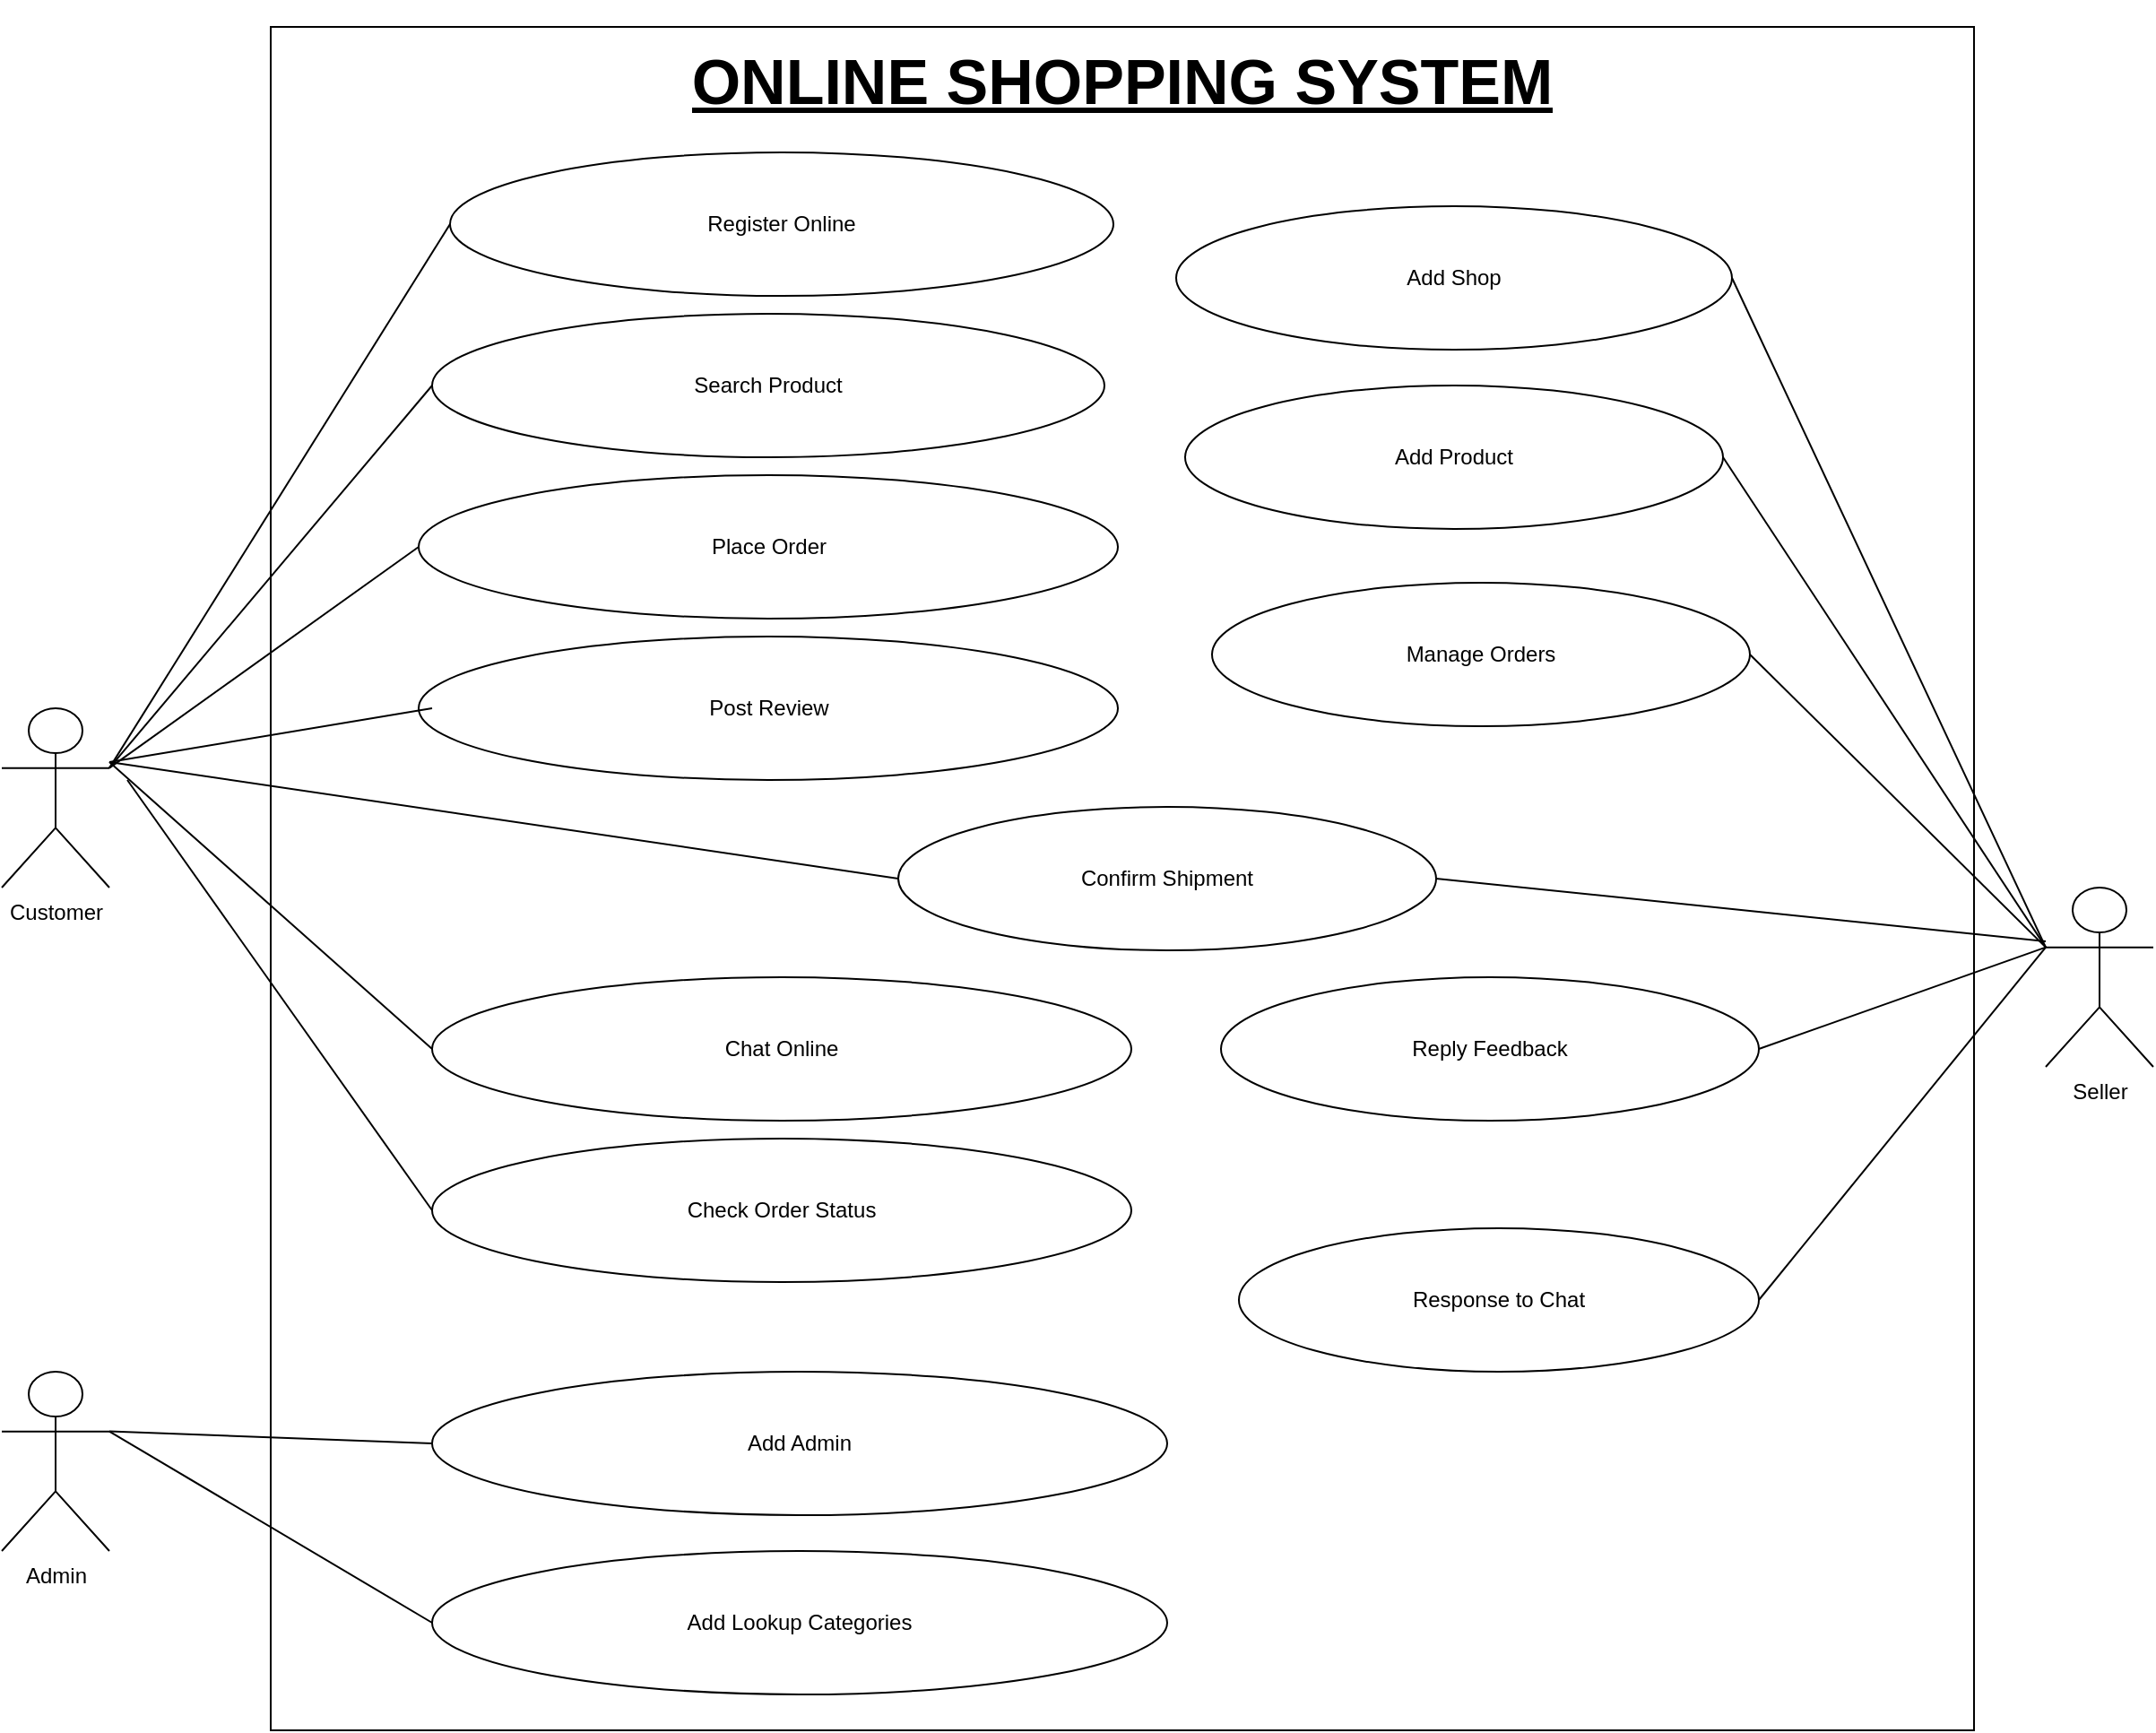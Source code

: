 <mxfile version="20.8.15" type="device"><diagram id="G6QnMUUt4XmfxBZcOG8-" name="Page-1"><mxGraphModel dx="1867" dy="768" grid="1" gridSize="10" guides="1" tooltips="1" connect="1" arrows="1" fold="1" page="1" pageScale="1" pageWidth="1100" pageHeight="850" math="0" shadow="0"><root><mxCell id="0"/><mxCell id="1" parent="0"/><mxCell id="fWtYeqt3amqh9H3ykO3M-1" value="Customer" style="shape=umlActor;verticalLabelPosition=bottom;verticalAlign=top;html=1;outlineConnect=0;" parent="1" vertex="1"><mxGeometry x="60" y="460" width="60" height="100" as="geometry"/></mxCell><mxCell id="fWtYeqt3amqh9H3ykO3M-2" value="Admin" style="shape=umlActor;verticalLabelPosition=bottom;verticalAlign=top;html=1;outlineConnect=0;" parent="1" vertex="1"><mxGeometry x="60" y="830" width="60" height="100" as="geometry"/></mxCell><mxCell id="fWtYeqt3amqh9H3ykO3M-7" value="" style="whiteSpace=wrap;html=1;aspect=fixed;" parent="1" vertex="1"><mxGeometry x="210" y="80" width="950" height="950" as="geometry"/></mxCell><mxCell id="fWtYeqt3amqh9H3ykO3M-9" value="Search Product" style="ellipse;whiteSpace=wrap;html=1;" parent="1" vertex="1"><mxGeometry x="300" y="240" width="375" height="80" as="geometry"/></mxCell><mxCell id="fWtYeqt3amqh9H3ykO3M-10" value="Place Order" style="ellipse;whiteSpace=wrap;html=1;" parent="1" vertex="1"><mxGeometry x="292.5" y="330" width="390" height="80" as="geometry"/></mxCell><mxCell id="fWtYeqt3amqh9H3ykO3M-12" value="Add Shop" style="ellipse;whiteSpace=wrap;html=1;" parent="1" vertex="1"><mxGeometry x="715" y="180" width="310" height="80" as="geometry"/></mxCell><mxCell id="fWtYeqt3amqh9H3ykO3M-13" value="Add Product" style="ellipse;whiteSpace=wrap;html=1;" parent="1" vertex="1"><mxGeometry x="720" y="280" width="300" height="80" as="geometry"/></mxCell><mxCell id="fWtYeqt3amqh9H3ykO3M-15" value="Response to Chat" style="ellipse;whiteSpace=wrap;html=1;" parent="1" vertex="1"><mxGeometry x="750" y="750" width="290" height="80" as="geometry"/></mxCell><mxCell id="fWtYeqt3amqh9H3ykO3M-16" value="Chat Online" style="ellipse;whiteSpace=wrap;html=1;" parent="1" vertex="1"><mxGeometry x="300" y="610" width="390" height="80" as="geometry"/></mxCell><mxCell id="fWtYeqt3amqh9H3ykO3M-17" value="Add Admin" style="ellipse;whiteSpace=wrap;html=1;" parent="1" vertex="1"><mxGeometry x="300" y="830" width="410" height="80" as="geometry"/></mxCell><mxCell id="fWtYeqt3amqh9H3ykO3M-18" value="Add Lookup Categories" style="ellipse;whiteSpace=wrap;html=1;" parent="1" vertex="1"><mxGeometry x="300" y="930" width="410" height="80" as="geometry"/></mxCell><mxCell id="fWtYeqt3amqh9H3ykO3M-26" value="" style="endArrow=none;html=1;rounded=0;entryX=1;entryY=0.5;entryDx=0;entryDy=0;exitX=0;exitY=0.333;exitDx=0;exitDy=0;exitPerimeter=0;" parent="1" source="fWtYeqt3amqh9H3ykO3M-11" target="fWtYeqt3amqh9H3ykO3M-12" edge="1"><mxGeometry width="50" height="50" relative="1" as="geometry"><mxPoint x="980" y="560" as="sourcePoint"/><mxPoint x="630" y="530" as="targetPoint"/></mxGeometry></mxCell><mxCell id="fWtYeqt3amqh9H3ykO3M-27" value="" style="endArrow=none;html=1;rounded=0;exitX=0;exitY=0.333;exitDx=0;exitDy=0;exitPerimeter=0;entryX=1;entryY=0.5;entryDx=0;entryDy=0;" parent="1" source="fWtYeqt3amqh9H3ykO3M-11" target="fWtYeqt3amqh9H3ykO3M-13" edge="1"><mxGeometry width="50" height="50" relative="1" as="geometry"><mxPoint x="990" y="562.609" as="sourcePoint"/><mxPoint x="790" y="380" as="targetPoint"/></mxGeometry></mxCell><mxCell id="fWtYeqt3amqh9H3ykO3M-29" value="" style="endArrow=none;html=1;rounded=0;entryX=1;entryY=0.5;entryDx=0;entryDy=0;exitX=0;exitY=0.333;exitDx=0;exitDy=0;exitPerimeter=0;" parent="1" source="fWtYeqt3amqh9H3ykO3M-11" target="fWtYeqt3amqh9H3ykO3M-15" edge="1"><mxGeometry width="50" height="50" relative="1" as="geometry"><mxPoint x="1270" y="560" as="sourcePoint"/><mxPoint x="810" y="400" as="targetPoint"/></mxGeometry></mxCell><mxCell id="fWtYeqt3amqh9H3ykO3M-49" value="Reply Feedback" style="ellipse;whiteSpace=wrap;html=1;" parent="1" vertex="1"><mxGeometry x="740" y="610" width="300" height="80" as="geometry"/></mxCell><mxCell id="fWtYeqt3amqh9H3ykO3M-57" value="ONLINE SHOPPING SYSTEM" style="text;html=1;strokeColor=none;fillColor=none;spacing=5;spacingTop=-20;whiteSpace=wrap;overflow=hidden;rounded=0;align=center;verticalAlign=middle;fontSize=35;fontStyle=5" parent="1" vertex="1"><mxGeometry x="210" y="80" width="950" height="80" as="geometry"/></mxCell><mxCell id="fWtYeqt3amqh9H3ykO3M-58" value="Register Online" style="ellipse;whiteSpace=wrap;html=1;" parent="1" vertex="1"><mxGeometry x="310" y="150" width="370" height="80" as="geometry"/></mxCell><mxCell id="pUY_gRcS1f-Rp9HivVJX-1" value="Post Review" style="ellipse;whiteSpace=wrap;html=1;" vertex="1" parent="1"><mxGeometry x="292.5" y="420" width="390" height="80" as="geometry"/></mxCell><mxCell id="pUY_gRcS1f-Rp9HivVJX-2" value="Check Order Status" style="ellipse;whiteSpace=wrap;html=1;" vertex="1" parent="1"><mxGeometry x="300" y="700" width="390" height="80" as="geometry"/></mxCell><mxCell id="pUY_gRcS1f-Rp9HivVJX-4" value="Manage Orders" style="ellipse;whiteSpace=wrap;html=1;" vertex="1" parent="1"><mxGeometry x="735" y="390" width="300" height="80" as="geometry"/></mxCell><mxCell id="pUY_gRcS1f-Rp9HivVJX-5" value="" style="endArrow=none;html=1;rounded=0;entryX=1;entryY=0.5;entryDx=0;entryDy=0;exitX=0;exitY=0.333;exitDx=0;exitDy=0;exitPerimeter=0;" edge="1" parent="1" source="fWtYeqt3amqh9H3ykO3M-11" target="fWtYeqt3amqh9H3ykO3M-49"><mxGeometry width="50" height="50" relative="1" as="geometry"><mxPoint x="1270" y="553" as="sourcePoint"/><mxPoint x="1050" y="800" as="targetPoint"/></mxGeometry></mxCell><mxCell id="pUY_gRcS1f-Rp9HivVJX-6" value="" style="endArrow=none;html=1;rounded=0;entryX=1;entryY=0.5;entryDx=0;entryDy=0;startArrow=none;exitX=0;exitY=0.333;exitDx=0;exitDy=0;exitPerimeter=0;" edge="1" parent="1" source="fWtYeqt3amqh9H3ykO3M-11" target="pUY_gRcS1f-Rp9HivVJX-4"><mxGeometry width="50" height="50" relative="1" as="geometry"><mxPoint x="1260" y="550" as="sourcePoint"/><mxPoint x="1050.0" y="660" as="targetPoint"/></mxGeometry></mxCell><mxCell id="fWtYeqt3amqh9H3ykO3M-11" value="Seller" style="shape=umlActor;verticalLabelPosition=bottom;verticalAlign=top;html=1;outlineConnect=0;" parent="1" vertex="1"><mxGeometry x="1200" y="560" width="60" height="100" as="geometry"/></mxCell><mxCell id="pUY_gRcS1f-Rp9HivVJX-9" value="Confirm Shipment" style="ellipse;whiteSpace=wrap;html=1;" vertex="1" parent="1"><mxGeometry x="560" y="515" width="300" height="80" as="geometry"/></mxCell><mxCell id="pUY_gRcS1f-Rp9HivVJX-11" value="" style="endArrow=none;html=1;rounded=0;entryX=1;entryY=0.333;entryDx=0;entryDy=0;exitX=0;exitY=0.5;exitDx=0;exitDy=0;entryPerimeter=0;" edge="1" parent="1" source="fWtYeqt3amqh9H3ykO3M-58" target="fWtYeqt3amqh9H3ykO3M-1"><mxGeometry width="50" height="50" relative="1" as="geometry"><mxPoint x="280" y="443.333" as="sourcePoint"/><mxPoint x="120.0" y="500" as="targetPoint"/></mxGeometry></mxCell><mxCell id="pUY_gRcS1f-Rp9HivVJX-12" value="" style="endArrow=none;html=1;rounded=0;entryX=1;entryY=0.333;entryDx=0;entryDy=0;exitX=0;exitY=0.5;exitDx=0;exitDy=0;entryPerimeter=0;" edge="1" parent="1" source="fWtYeqt3amqh9H3ykO3M-9" target="fWtYeqt3amqh9H3ykO3M-1"><mxGeometry width="50" height="50" relative="1" as="geometry"><mxPoint x="320" y="200" as="sourcePoint"/><mxPoint x="130.0" y="503.333" as="targetPoint"/></mxGeometry></mxCell><mxCell id="pUY_gRcS1f-Rp9HivVJX-13" value="" style="endArrow=none;html=1;rounded=0;entryX=1;entryY=0.333;entryDx=0;entryDy=0;exitX=0;exitY=0.5;exitDx=0;exitDy=0;entryPerimeter=0;" edge="1" parent="1" source="fWtYeqt3amqh9H3ykO3M-10" target="fWtYeqt3amqh9H3ykO3M-1"><mxGeometry width="50" height="50" relative="1" as="geometry"><mxPoint x="310" y="290" as="sourcePoint"/><mxPoint x="130.0" y="503.333" as="targetPoint"/></mxGeometry></mxCell><mxCell id="pUY_gRcS1f-Rp9HivVJX-14" value="" style="endArrow=none;html=1;rounded=0;" edge="1" parent="1"><mxGeometry width="50" height="50" relative="1" as="geometry"><mxPoint x="300" y="460" as="sourcePoint"/><mxPoint x="120" y="490" as="targetPoint"/></mxGeometry></mxCell><mxCell id="pUY_gRcS1f-Rp9HivVJX-15" value="" style="endArrow=none;html=1;rounded=0;exitX=0;exitY=0.5;exitDx=0;exitDy=0;" edge="1" parent="1" source="fWtYeqt3amqh9H3ykO3M-16"><mxGeometry width="50" height="50" relative="1" as="geometry"><mxPoint x="314.59" y="462" as="sourcePoint"/><mxPoint x="120" y="490" as="targetPoint"/></mxGeometry></mxCell><mxCell id="pUY_gRcS1f-Rp9HivVJX-17" value="" style="endArrow=none;html=1;rounded=0;exitX=0;exitY=0.5;exitDx=0;exitDy=0;" edge="1" parent="1" source="pUY_gRcS1f-Rp9HivVJX-9"><mxGeometry width="50" height="50" relative="1" as="geometry"><mxPoint x="310" y="470" as="sourcePoint"/><mxPoint x="120" y="490" as="targetPoint"/></mxGeometry></mxCell><mxCell id="pUY_gRcS1f-Rp9HivVJX-18" value="" style="endArrow=none;html=1;rounded=0;entryX=1;entryY=0.5;entryDx=0;entryDy=0;startArrow=none;" edge="1" parent="1" target="pUY_gRcS1f-Rp9HivVJX-9"><mxGeometry width="50" height="50" relative="1" as="geometry"><mxPoint x="1200" y="590" as="sourcePoint"/><mxPoint x="1045.0" y="440" as="targetPoint"/></mxGeometry></mxCell><mxCell id="pUY_gRcS1f-Rp9HivVJX-19" value="" style="endArrow=none;html=1;rounded=0;exitX=0;exitY=0.5;exitDx=0;exitDy=0;" edge="1" parent="1" source="pUY_gRcS1f-Rp9HivVJX-2"><mxGeometry width="50" height="50" relative="1" as="geometry"><mxPoint x="310" y="660" as="sourcePoint"/><mxPoint x="130.0" y="500" as="targetPoint"/></mxGeometry></mxCell><mxCell id="pUY_gRcS1f-Rp9HivVJX-20" value="" style="endArrow=none;html=1;rounded=0;exitX=0;exitY=0.5;exitDx=0;exitDy=0;entryX=1;entryY=0.333;entryDx=0;entryDy=0;entryPerimeter=0;" edge="1" parent="1" source="fWtYeqt3amqh9H3ykO3M-18" target="fWtYeqt3amqh9H3ykO3M-2"><mxGeometry width="50" height="50" relative="1" as="geometry"><mxPoint x="310" y="750" as="sourcePoint"/><mxPoint x="140.0" y="510" as="targetPoint"/></mxGeometry></mxCell><mxCell id="pUY_gRcS1f-Rp9HivVJX-21" value="" style="endArrow=none;html=1;rounded=0;exitX=0;exitY=0.5;exitDx=0;exitDy=0;entryX=1;entryY=0.333;entryDx=0;entryDy=0;entryPerimeter=0;" edge="1" parent="1" source="fWtYeqt3amqh9H3ykO3M-17" target="fWtYeqt3amqh9H3ykO3M-2"><mxGeometry width="50" height="50" relative="1" as="geometry"><mxPoint x="310" y="896.67" as="sourcePoint"/><mxPoint x="130.0" y="790.003" as="targetPoint"/></mxGeometry></mxCell></root></mxGraphModel></diagram></mxfile>